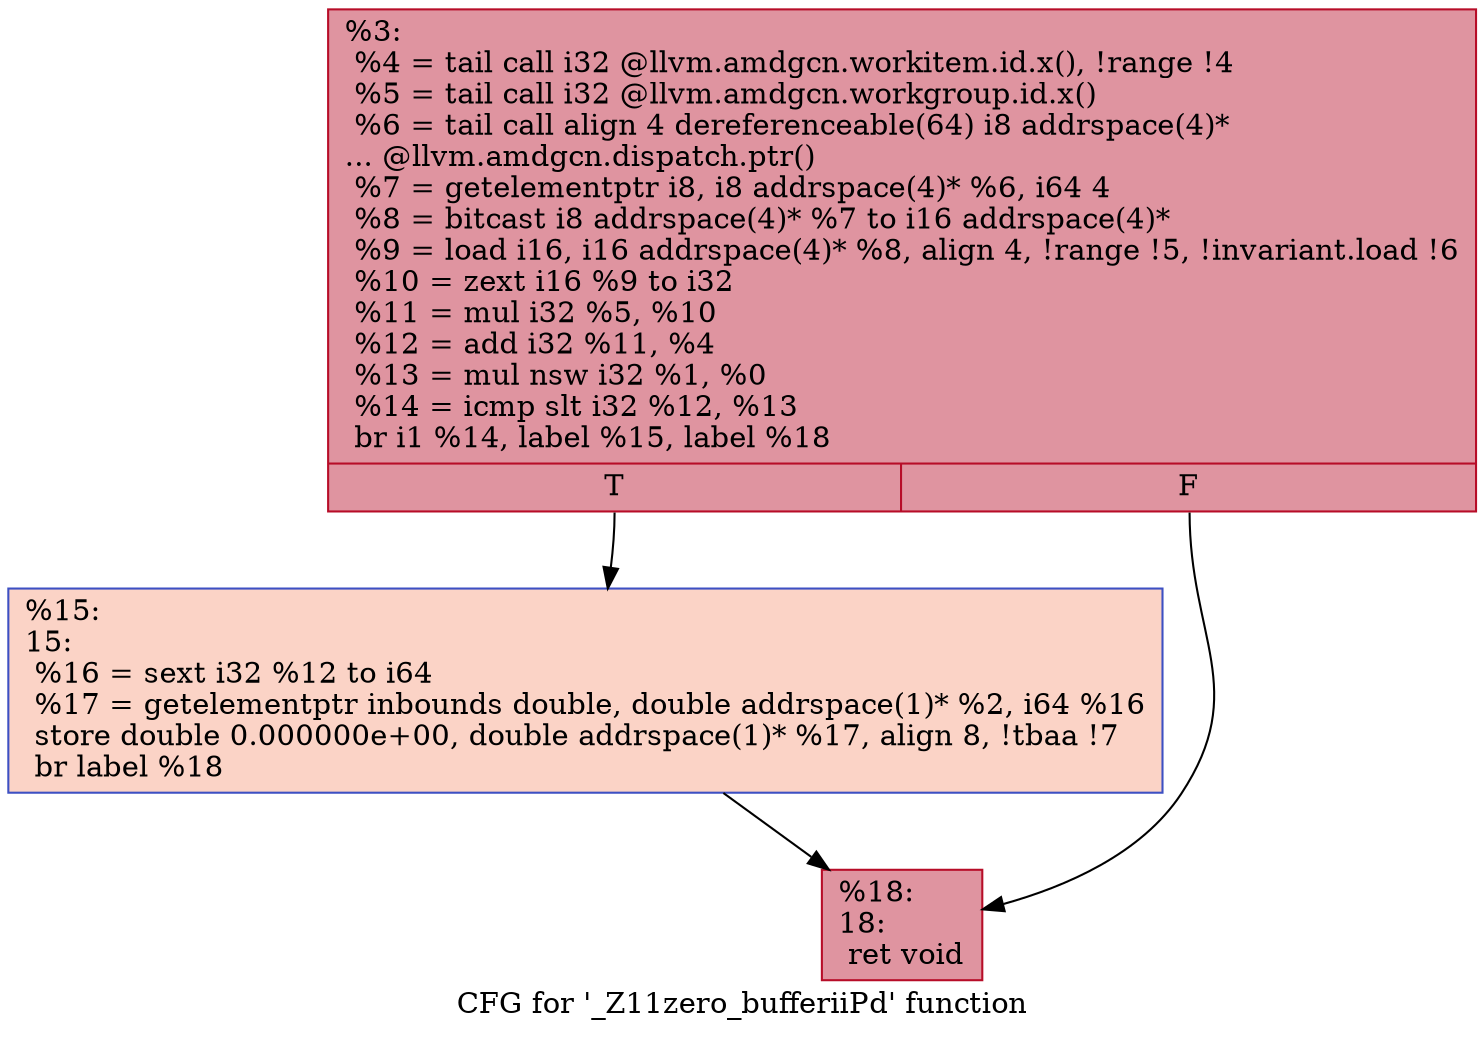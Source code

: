 digraph "CFG for '_Z11zero_bufferiiPd' function" {
	label="CFG for '_Z11zero_bufferiiPd' function";

	Node0x4754f50 [shape=record,color="#b70d28ff", style=filled, fillcolor="#b70d2870",label="{%3:\l  %4 = tail call i32 @llvm.amdgcn.workitem.id.x(), !range !4\l  %5 = tail call i32 @llvm.amdgcn.workgroup.id.x()\l  %6 = tail call align 4 dereferenceable(64) i8 addrspace(4)*\l... @llvm.amdgcn.dispatch.ptr()\l  %7 = getelementptr i8, i8 addrspace(4)* %6, i64 4\l  %8 = bitcast i8 addrspace(4)* %7 to i16 addrspace(4)*\l  %9 = load i16, i16 addrspace(4)* %8, align 4, !range !5, !invariant.load !6\l  %10 = zext i16 %9 to i32\l  %11 = mul i32 %5, %10\l  %12 = add i32 %11, %4\l  %13 = mul nsw i32 %1, %0\l  %14 = icmp slt i32 %12, %13\l  br i1 %14, label %15, label %18\l|{<s0>T|<s1>F}}"];
	Node0x4754f50:s0 -> Node0x4755cb0;
	Node0x4754f50:s1 -> Node0x4756f40;
	Node0x4755cb0 [shape=record,color="#3d50c3ff", style=filled, fillcolor="#f59c7d70",label="{%15:\l15:                                               \l  %16 = sext i32 %12 to i64\l  %17 = getelementptr inbounds double, double addrspace(1)* %2, i64 %16\l  store double 0.000000e+00, double addrspace(1)* %17, align 8, !tbaa !7\l  br label %18\l}"];
	Node0x4755cb0 -> Node0x4756f40;
	Node0x4756f40 [shape=record,color="#b70d28ff", style=filled, fillcolor="#b70d2870",label="{%18:\l18:                                               \l  ret void\l}"];
}
